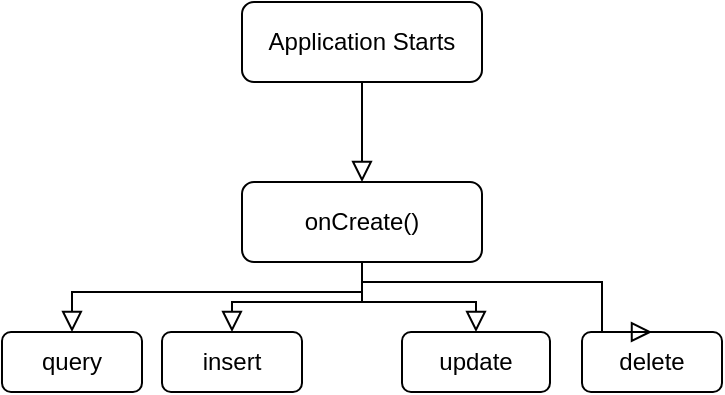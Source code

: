 <mxfile version="15.0.3" type="device"><diagram id="C5RBs43oDa-KdzZeNtuy" name="Page-1"><mxGraphModel dx="1350" dy="757" grid="1" gridSize="10" guides="1" tooltips="1" connect="1" arrows="1" fold="1" page="1" pageScale="1" pageWidth="827" pageHeight="1169" math="0" shadow="0"><root><mxCell id="WIyWlLk6GJQsqaUBKTNV-0"/><mxCell id="WIyWlLk6GJQsqaUBKTNV-1" parent="WIyWlLk6GJQsqaUBKTNV-0"/><mxCell id="WIyWlLk6GJQsqaUBKTNV-2" value="" style="rounded=0;html=1;jettySize=auto;orthogonalLoop=1;fontSize=11;endArrow=block;endFill=0;endSize=8;strokeWidth=1;shadow=0;labelBackgroundColor=none;edgeStyle=orthogonalEdgeStyle;" parent="WIyWlLk6GJQsqaUBKTNV-1" source="WIyWlLk6GJQsqaUBKTNV-3" edge="1"><mxGeometry relative="1" as="geometry"><mxPoint x="220" y="170" as="targetPoint"/></mxGeometry></mxCell><mxCell id="WIyWlLk6GJQsqaUBKTNV-3" value="Application Starts" style="rounded=1;whiteSpace=wrap;html=1;fontSize=12;glass=0;strokeWidth=1;shadow=0;" parent="WIyWlLk6GJQsqaUBKTNV-1" vertex="1"><mxGeometry x="160" y="80" width="120" height="40" as="geometry"/></mxCell><mxCell id="NWrcajGa4vMtSVa14yuJ-0" value="onCreate()" style="rounded=1;whiteSpace=wrap;html=1;fontSize=12;glass=0;strokeWidth=1;shadow=0;" vertex="1" parent="WIyWlLk6GJQsqaUBKTNV-1"><mxGeometry x="160" y="170" width="120" height="40" as="geometry"/></mxCell><mxCell id="NWrcajGa4vMtSVa14yuJ-1" value="query" style="rounded=1;whiteSpace=wrap;html=1;fontSize=12;glass=0;strokeWidth=1;shadow=0;" vertex="1" parent="WIyWlLk6GJQsqaUBKTNV-1"><mxGeometry x="40" y="245" width="70" height="30" as="geometry"/></mxCell><mxCell id="NWrcajGa4vMtSVa14yuJ-2" value="insert" style="rounded=1;whiteSpace=wrap;html=1;fontSize=12;glass=0;strokeWidth=1;shadow=0;" vertex="1" parent="WIyWlLk6GJQsqaUBKTNV-1"><mxGeometry x="120" y="245" width="70" height="30" as="geometry"/></mxCell><mxCell id="NWrcajGa4vMtSVa14yuJ-3" value="update&lt;span style=&quot;color: rgba(0 , 0 , 0 , 0) ; font-family: monospace ; font-size: 0px&quot;&gt;%3CmxGraphModel%3E%3Croot%3E%3CmxCell%20id%3D%220%22%2F%3E%3CmxCell%20id%3D%221%22%20parent%3D%220%22%2F%3E%3CmxCell%20id%3D%222%22%20value%3D%22query%22%20style%3D%22rounded%3D1%3BwhiteSpace%3Dwrap%3Bhtml%3D1%3BfontSize%3D12%3Bglass%3D0%3BstrokeWidth%3D1%3Bshadow%3D0%3B%22%20vertex%3D%221%22%20parent%3D%221%22%3E%3CmxGeometry%20x%3D%2260%22%20y%3D%22240%22%20width%3D%22120%22%20height%3D%2240%22%20as%3D%22geometry%22%2F%3E%3C%2FmxCell%3E%3C%2Froot%3E%3C%2FmxGraphModel%3E&lt;/span&gt;" style="rounded=1;whiteSpace=wrap;html=1;fontSize=12;glass=0;strokeWidth=1;shadow=0;" vertex="1" parent="WIyWlLk6GJQsqaUBKTNV-1"><mxGeometry x="240" y="245" width="74" height="30" as="geometry"/></mxCell><mxCell id="NWrcajGa4vMtSVa14yuJ-4" value="delete" style="rounded=1;whiteSpace=wrap;html=1;fontSize=12;glass=0;strokeWidth=1;shadow=0;" vertex="1" parent="WIyWlLk6GJQsqaUBKTNV-1"><mxGeometry x="330" y="245" width="70" height="30" as="geometry"/></mxCell><mxCell id="NWrcajGa4vMtSVa14yuJ-5" value="" style="rounded=0;html=1;jettySize=auto;orthogonalLoop=1;fontSize=11;endArrow=block;endFill=0;endSize=8;strokeWidth=1;shadow=0;labelBackgroundColor=none;edgeStyle=orthogonalEdgeStyle;exitX=0.5;exitY=1;exitDx=0;exitDy=0;entryX=0.5;entryY=0;entryDx=0;entryDy=0;" edge="1" parent="WIyWlLk6GJQsqaUBKTNV-1" source="NWrcajGa4vMtSVa14yuJ-0" target="NWrcajGa4vMtSVa14yuJ-1"><mxGeometry relative="1" as="geometry"><mxPoint x="230" y="130" as="sourcePoint"/><mxPoint x="230" y="180" as="targetPoint"/><Array as="points"><mxPoint x="220" y="225"/><mxPoint x="75" y="225"/></Array></mxGeometry></mxCell><mxCell id="NWrcajGa4vMtSVa14yuJ-6" value="" style="rounded=0;html=1;jettySize=auto;orthogonalLoop=1;fontSize=11;endArrow=block;endFill=0;endSize=8;strokeWidth=1;shadow=0;labelBackgroundColor=none;edgeStyle=orthogonalEdgeStyle;entryX=0.5;entryY=0;entryDx=0;entryDy=0;exitX=0.5;exitY=1;exitDx=0;exitDy=0;" edge="1" parent="WIyWlLk6GJQsqaUBKTNV-1" source="NWrcajGa4vMtSVa14yuJ-0" target="NWrcajGa4vMtSVa14yuJ-2"><mxGeometry relative="1" as="geometry"><mxPoint x="230" y="130" as="sourcePoint"/><mxPoint x="230" y="180" as="targetPoint"/></mxGeometry></mxCell><mxCell id="NWrcajGa4vMtSVa14yuJ-7" value="" style="rounded=0;html=1;jettySize=auto;orthogonalLoop=1;fontSize=11;endArrow=block;endFill=0;endSize=8;strokeWidth=1;shadow=0;labelBackgroundColor=none;edgeStyle=orthogonalEdgeStyle;entryX=0.5;entryY=0;entryDx=0;entryDy=0;exitX=0.5;exitY=1;exitDx=0;exitDy=0;" edge="1" parent="WIyWlLk6GJQsqaUBKTNV-1" source="NWrcajGa4vMtSVa14yuJ-0" target="NWrcajGa4vMtSVa14yuJ-3"><mxGeometry relative="1" as="geometry"><mxPoint x="230" y="130" as="sourcePoint"/><mxPoint x="230" y="180" as="targetPoint"/></mxGeometry></mxCell><mxCell id="NWrcajGa4vMtSVa14yuJ-8" value="" style="rounded=0;html=1;jettySize=auto;orthogonalLoop=1;fontSize=11;endArrow=block;endFill=0;endSize=8;strokeWidth=1;shadow=0;labelBackgroundColor=none;edgeStyle=orthogonalEdgeStyle;entryX=0.5;entryY=0;entryDx=0;entryDy=0;exitX=0.5;exitY=1;exitDx=0;exitDy=0;" edge="1" parent="WIyWlLk6GJQsqaUBKTNV-1" source="NWrcajGa4vMtSVa14yuJ-0" target="NWrcajGa4vMtSVa14yuJ-4"><mxGeometry relative="1" as="geometry"><mxPoint x="230" y="130" as="sourcePoint"/><mxPoint x="230" y="180" as="targetPoint"/><Array as="points"><mxPoint x="220" y="220"/><mxPoint x="340" y="220"/><mxPoint x="340" y="245"/></Array></mxGeometry></mxCell></root></mxGraphModel></diagram></mxfile>